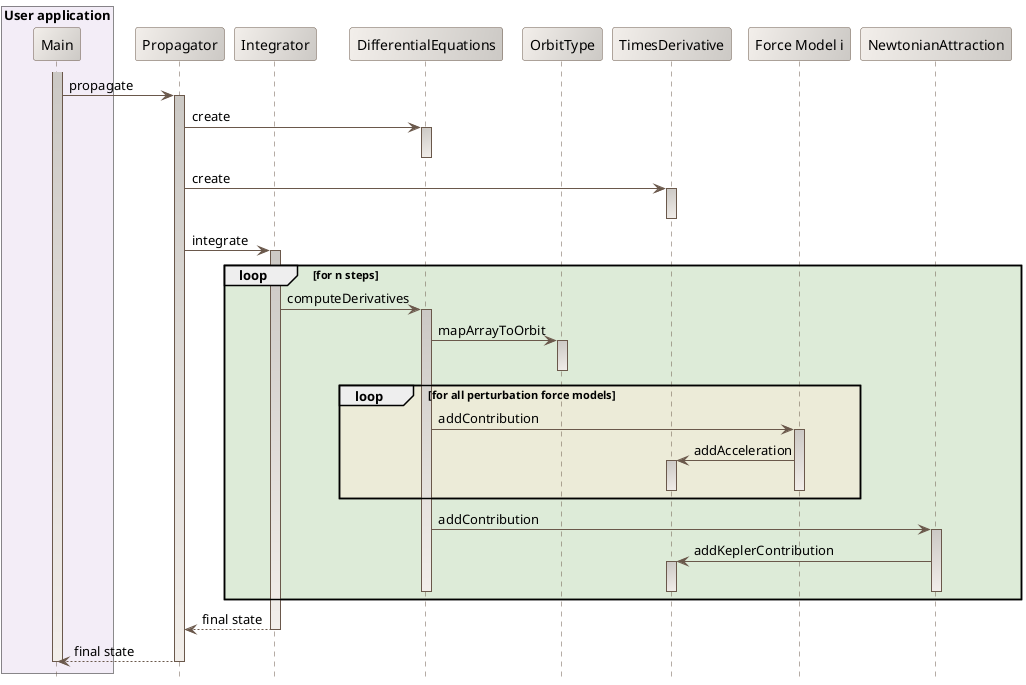 ' Copyright 2002-2023 CS GROUP
' Licensed to CS GROUP (CS) under one or more
' contributor license agreements.  See the NOTICE file distributed with
' this work for additional information regarding copyright ownership.
' CS licenses this file to You under the Apache License, Version 2.0
' (the "License"); you may not use this file except in compliance with
' the License.  You may obtain a copy of the License at
'
'   http://www.apache.org/licenses/LICENSE-2.0
'
' Unless required by applicable law or agreed to in writing, software
' distributed under the License is distributed on an "AS IS" BASIS,
' WITHOUT WARRANTIES OR CONDITIONS OF ANY KIND, either express or implied.
' See the License for the specific language governing permissions and
' limitations under the License.
 
@startuml

  skinparam svek                                true
  skinparam NoteBackgroundColor                 #F3EFEB
  skinparam NoteBorderColor                     #691616
  skinparam NoteFontColor                       #691616
  skinparam SequenceActorBorderColor            #6A584B
  skinparam SequenceParticipantBackgroundColor  #F3EFEB/CCC9C5
  skinparam SequenceParticipantBorderColor      #6A584B
  skinparam SequenceLifeLineBackgroundColor     #CCC9C5/F3EFEB
  skinparam SequenceLifeLineBorderColor         #6A584B
  skinparam SequenceArrowColor                  #6A584B
  skinparam SequenceBorderColor                 #6A584B
  skinparam SequenceFontSize                    11

  hide footbox

  box "User application" #F3EDF7
    participant "Main" as M
  end box
  participant Propagator
  participant Integrator
  participant DifferentialEquations
  participant OrbitType
  participant TimesDerivative
  participant "Force Model i" as Fi
  participant NewtonianAttraction

  activate M
  M          -> Propagator : propagate
    activate Propagator
    Propagator -> DifferentialEquations : create
      activate DifferentialEquations
      deactivate DifferentialEquations
    Propagator -> TimesDerivative : create
      activate TimesDerivative
      deactivate TimesDerivative
    Propagator -> Integrator : integrate
      activate Integrator
      loop #DDEBD8 for n steps
      Integrator -> DifferentialEquations : computeDerivatives
        activate DifferentialEquations
        DifferentialEquations -> OrbitType : mapArrayToOrbit
          activate OrbitType
          deactivate OrbitType
      loop #ECEBD8 for all perturbation force models
        DifferentialEquations -> Fi : addContribution
          activate Fi
          Fi -> TimesDerivative : addAcceleration
            activate TimesDerivative
            deactivate TimesDerivative
          deactivate Fi
       end
        DifferentialEquations -> NewtonianAttraction : addContribution
          activate NewtonianAttraction
          NewtonianAttraction -> TimesDerivative : addKeplerContribution
            activate TimesDerivative
            deactivate TimesDerivative
          deactivate NewtonianAttraction
        deactivate DifferentialEquations
      end
      Integrator --> Propagator : final state
      deactivate Integrator
    Propagator --> M : final state
    deactivate Propagator
  deactivate M

@enduml
